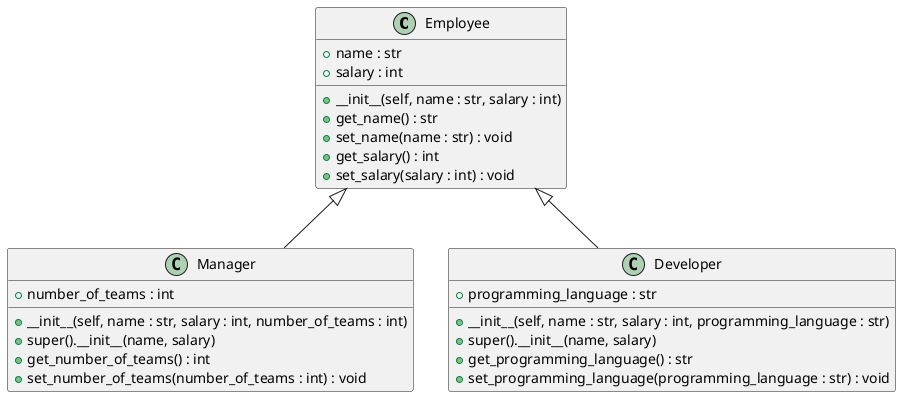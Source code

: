 @startuml
class Employee {
    +name : str
    +salary : int
    __
    +__init__(self, name : str, salary : int)
    +get_name() : str
    +set_name(name : str) : void
    +get_salary() : int
    +set_salary(salary : int) : void
}

class Manager {
    +number_of_teams : int
    __
    +__init__(self, name : str, salary : int, number_of_teams : int)
    +super().__init__(name, salary)
    +get_number_of_teams() : int
    +set_number_of_teams(number_of_teams : int) : void
}

class Developer {
    +programming_language : str
    __
    +__init__(self, name : str, salary : int, programming_language : str)
    +super().__init__(name, salary)
    +get_programming_language() : str
    +set_programming_language(programming_language : str) : void
}

Employee <|-- Manager
Employee <|-- Developer
@enduml